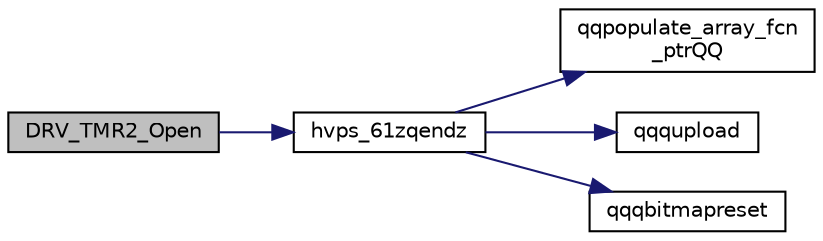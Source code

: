 digraph "DRV_TMR2_Open"
{
  edge [fontname="Helvetica",fontsize="10",labelfontname="Helvetica",labelfontsize="10"];
  node [fontname="Helvetica",fontsize="10",shape=record];
  rankdir="LR";
  Node285 [label="DRV_TMR2_Open",height=0.2,width=0.4,color="black", fillcolor="grey75", style="filled", fontcolor="black"];
  Node285 -> Node286 [color="midnightblue",fontsize="10",style="solid",fontname="Helvetica"];
  Node286 [label="hvps_61zqendz",height=0.2,width=0.4,color="black", fillcolor="white", style="filled",URL="$inszt__hvps_8c.html#a549023b62d578866ed04778da5dde280"];
  Node286 -> Node287 [color="midnightblue",fontsize="10",style="solid",fontname="Helvetica"];
  Node287 [label="qqpopulate_array_fcn\l_ptrQQ",height=0.2,width=0.4,color="black", fillcolor="white", style="filled",URL="$inszt__hvps_8c.html#a4ad6fa1bb94fc1c3ac2dc30925106081"];
  Node286 -> Node288 [color="midnightblue",fontsize="10",style="solid",fontname="Helvetica"];
  Node288 [label="qqqupload",height=0.2,width=0.4,color="black", fillcolor="white", style="filled",URL="$inszt__hvps_8c.html#a109761d7f84a96b5606e507bace276b5"];
  Node286 -> Node289 [color="midnightblue",fontsize="10",style="solid",fontname="Helvetica"];
  Node289 [label="qqqbitmapreset",height=0.2,width=0.4,color="black", fillcolor="white", style="filled",URL="$inszt__hvps_8c.html#a5688fceaed93ba591e78ee15ccb0187f"];
}
